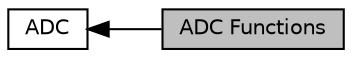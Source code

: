 digraph "ADC Functions"
{
  edge [fontname="Helvetica",fontsize="10",labelfontname="Helvetica",labelfontsize="10"];
  node [fontname="Helvetica",fontsize="10",shape=record];
  rankdir=LR;
  Node0 [label="ADC Functions",height=0.2,width=0.4,color="black", fillcolor="grey75", style="filled", fontcolor="black"];
  Node1 [label="ADC",height=0.2,width=0.4,color="black", fillcolor="white", style="filled",URL="$group___s_d___a_d_c.html",tooltip="ADC configuration and control. "];
  Node1->Node0 [shape=plaintext, dir="back", style="solid"];
}
